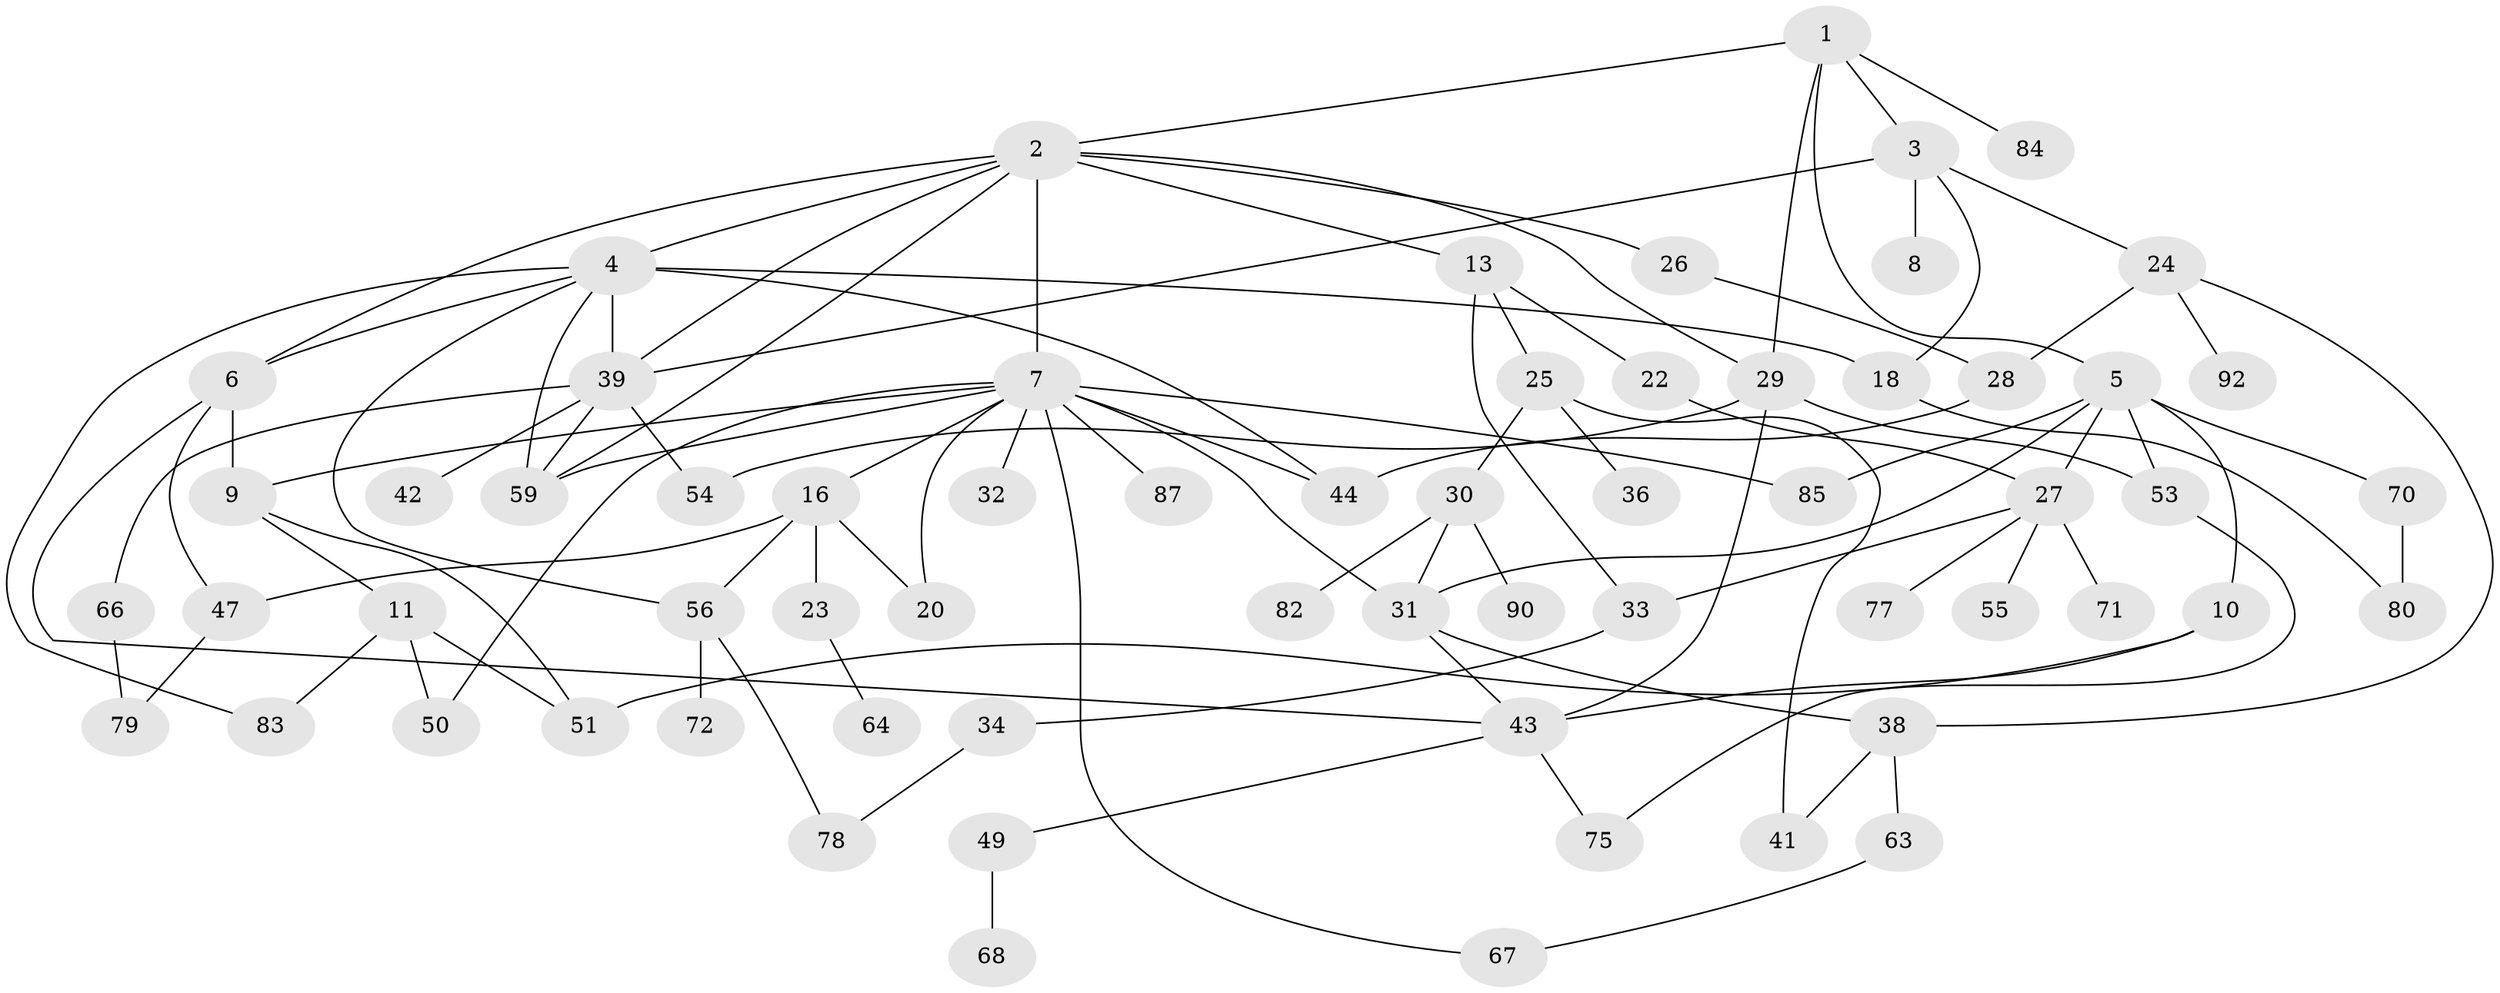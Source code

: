 // original degree distribution, {5: 0.09782608695652174, 6: 0.05434782608695652, 7: 0.010869565217391304, 9: 0.010869565217391304, 1: 0.21739130434782608, 4: 0.10869565217391304, 2: 0.33695652173913043, 3: 0.16304347826086957}
// Generated by graph-tools (version 1.1) at 2025/10/02/27/25 16:10:55]
// undirected, 64 vertices, 99 edges
graph export_dot {
graph [start="1"]
  node [color=gray90,style=filled];
  1 [super="+46"];
  2 [super="+12"];
  3 [super="+81"];
  4 [super="+21"];
  5 [super="+86"];
  6 [super="+62"];
  7 [super="+14"];
  8;
  9 [super="+35"];
  10 [super="+73"];
  11 [super="+19"];
  13 [super="+15"];
  16 [super="+17"];
  18 [super="+58"];
  20 [super="+37"];
  22;
  23;
  24 [super="+40"];
  25 [super="+57"];
  26;
  27 [super="+48"];
  28 [super="+76"];
  29 [super="+69"];
  30;
  31 [super="+45"];
  32;
  33 [super="+60"];
  34;
  36;
  38 [super="+52"];
  39 [super="+89"];
  41;
  42;
  43 [super="+65"];
  44 [super="+61"];
  47;
  49;
  50;
  51;
  53;
  54;
  55;
  56 [super="+74"];
  59;
  63;
  64;
  66;
  67 [super="+88"];
  68;
  70;
  71;
  72;
  75;
  77;
  78;
  79;
  80;
  82;
  83;
  84;
  85;
  87;
  90 [super="+91"];
  92;
  1 -- 2;
  1 -- 3;
  1 -- 5;
  1 -- 84;
  1 -- 29;
  2 -- 4;
  2 -- 7;
  2 -- 6;
  2 -- 59;
  2 -- 13;
  2 -- 26;
  2 -- 29;
  2 -- 39;
  3 -- 8;
  3 -- 24;
  3 -- 18;
  3 -- 39;
  4 -- 6;
  4 -- 18;
  4 -- 56;
  4 -- 44;
  4 -- 83;
  4 -- 39 [weight=2];
  4 -- 59;
  5 -- 10;
  5 -- 27;
  5 -- 70;
  5 -- 85;
  5 -- 53;
  5 -- 31;
  6 -- 9;
  6 -- 43;
  6 -- 47;
  7 -- 20;
  7 -- 32;
  7 -- 50;
  7 -- 85;
  7 -- 59;
  7 -- 31 [weight=2];
  7 -- 16;
  7 -- 67;
  7 -- 87;
  7 -- 9;
  7 -- 44;
  9 -- 11;
  9 -- 51;
  10 -- 43;
  10 -- 51;
  11 -- 83;
  11 -- 50;
  11 -- 51;
  13 -- 25;
  13 -- 22;
  13 -- 33;
  16 -- 23;
  16 -- 47;
  16 -- 20;
  16 -- 56;
  18 -- 80;
  22 -- 27;
  23 -- 64;
  24 -- 28;
  24 -- 38;
  24 -- 92;
  25 -- 30;
  25 -- 36;
  25 -- 41;
  26 -- 28;
  27 -- 33;
  27 -- 71;
  27 -- 77;
  27 -- 55;
  28 -- 44;
  29 -- 53;
  29 -- 43;
  29 -- 54;
  30 -- 82;
  30 -- 90;
  30 -- 31;
  31 -- 38;
  31 -- 43;
  33 -- 34;
  34 -- 78;
  38 -- 41;
  38 -- 63;
  39 -- 42;
  39 -- 54;
  39 -- 66;
  39 -- 59;
  43 -- 49;
  43 -- 75;
  47 -- 79;
  49 -- 68;
  53 -- 75;
  56 -- 72;
  56 -- 78;
  63 -- 67;
  66 -- 79;
  70 -- 80;
}

